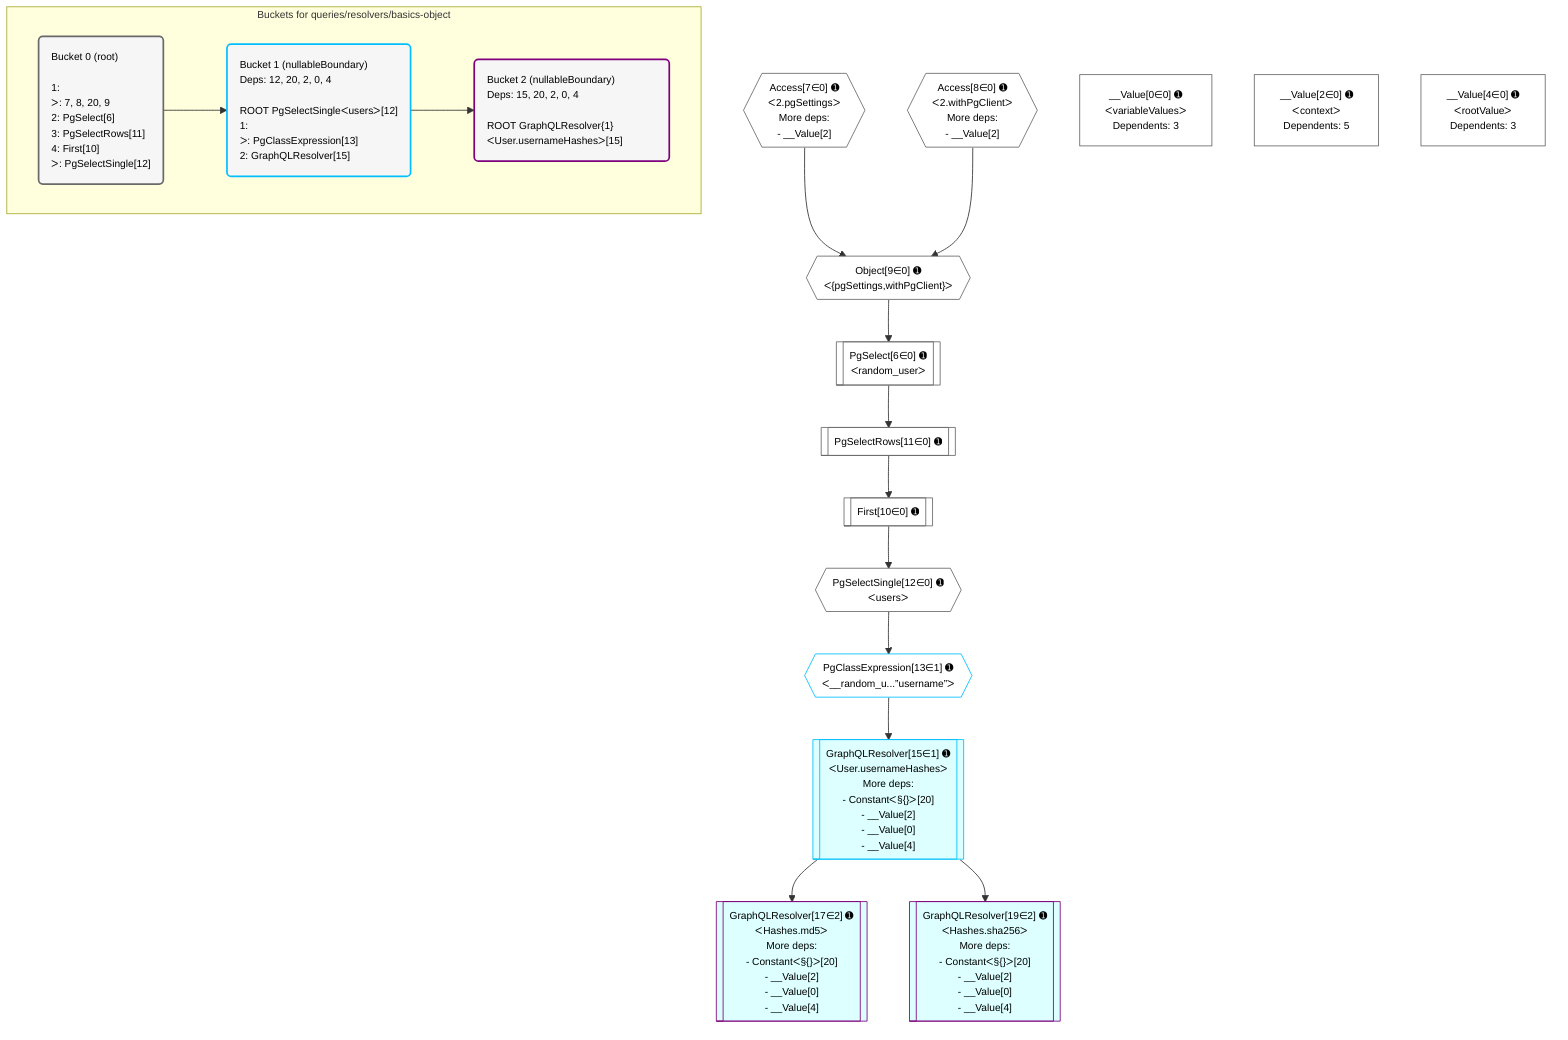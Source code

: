 %%{init: {'themeVariables': { 'fontSize': '12px'}}}%%
graph TD
    classDef path fill:#eee,stroke:#000,color:#000
    classDef plan fill:#fff,stroke-width:1px,color:#000
    classDef itemplan fill:#fff,stroke-width:2px,color:#000
    classDef unbatchedplan fill:#dff,stroke-width:1px,color:#000
    classDef sideeffectplan fill:#fcc,stroke-width:2px,color:#000
    classDef bucket fill:#f6f6f6,color:#000,stroke-width:2px,text-align:left

    subgraph "Buckets for queries/resolvers/basics-object"
    Bucket0("Bucket 0 (root)<br /><br />1: <br />ᐳ: 7, 8, 20, 9<br />2: PgSelect[6]<br />3: PgSelectRows[11]<br />4: First[10]<br />ᐳ: PgSelectSingle[12]"):::bucket
    Bucket1("Bucket 1 (nullableBoundary)<br />Deps: 12, 20, 2, 0, 4<br /><br />ROOT PgSelectSingleᐸusersᐳ[12]<br />1: <br />ᐳ: PgClassExpression[13]<br />2: GraphQLResolver[15]"):::bucket
    Bucket2("Bucket 2 (nullableBoundary)<br />Deps: 15, 20, 2, 0, 4<br /><br />ROOT GraphQLResolver{1}ᐸUser.usernameHashesᐳ[15]"):::bucket
    end
    Bucket0 --> Bucket1
    Bucket1 --> Bucket2

    %% plan dependencies
    Object9{{"Object[9∈0] ➊<br />ᐸ{pgSettings,withPgClient}ᐳ"}}:::plan
    Access7{{"Access[7∈0] ➊<br />ᐸ2.pgSettingsᐳ<br />More deps:<br />- __Value[2]"}}:::plan
    Access8{{"Access[8∈0] ➊<br />ᐸ2.withPgClientᐳ<br />More deps:<br />- __Value[2]"}}:::plan
    Access7 & Access8 --> Object9
    PgSelect6[["PgSelect[6∈0] ➊<br />ᐸrandom_userᐳ"]]:::plan
    Object9 --> PgSelect6
    First10[["First[10∈0] ➊"]]:::plan
    PgSelectRows11[["PgSelectRows[11∈0] ➊"]]:::plan
    PgSelectRows11 --> First10
    PgSelect6 --> PgSelectRows11
    PgSelectSingle12{{"PgSelectSingle[12∈0] ➊<br />ᐸusersᐳ"}}:::plan
    First10 --> PgSelectSingle12
    __Value0["__Value[0∈0] ➊<br />ᐸvariableValuesᐳ<br />Dependents: 3"]:::plan
    __Value2["__Value[2∈0] ➊<br />ᐸcontextᐳ<br />Dependents: 5"]:::plan
    __Value4["__Value[4∈0] ➊<br />ᐸrootValueᐳ<br />Dependents: 3"]:::plan
    GraphQLResolver15[["GraphQLResolver[15∈1] ➊<br />ᐸUser.usernameHashesᐳ<br />More deps:<br />- Constantᐸ§{}ᐳ[20]<br />- __Value[2]<br />- __Value[0]<br />- __Value[4]"]]:::unbatchedplan
    PgClassExpression13{{"PgClassExpression[13∈1] ➊<br />ᐸ__random_u...”username”ᐳ"}}:::plan
    PgClassExpression13 --> GraphQLResolver15
    PgSelectSingle12 --> PgClassExpression13
    GraphQLResolver17[["GraphQLResolver[17∈2] ➊<br />ᐸHashes.md5ᐳ<br />More deps:<br />- Constantᐸ§{}ᐳ[20]<br />- __Value[2]<br />- __Value[0]<br />- __Value[4]"]]:::unbatchedplan
    GraphQLResolver15 --> GraphQLResolver17
    GraphQLResolver19[["GraphQLResolver[19∈2] ➊<br />ᐸHashes.sha256ᐳ<br />More deps:<br />- Constantᐸ§{}ᐳ[20]<br />- __Value[2]<br />- __Value[0]<br />- __Value[4]"]]:::unbatchedplan
    GraphQLResolver15 --> GraphQLResolver19

    %% define steps
    classDef bucket0 stroke:#696969
    class Bucket0,__Value0,__Value2,__Value4,PgSelect6,Access7,Access8,Object9,First10,PgSelectRows11,PgSelectSingle12 bucket0
    classDef bucket1 stroke:#00bfff
    class Bucket1,PgClassExpression13,GraphQLResolver15 bucket1
    classDef bucket2 stroke:#7f007f
    class Bucket2,GraphQLResolver17,GraphQLResolver19 bucket2